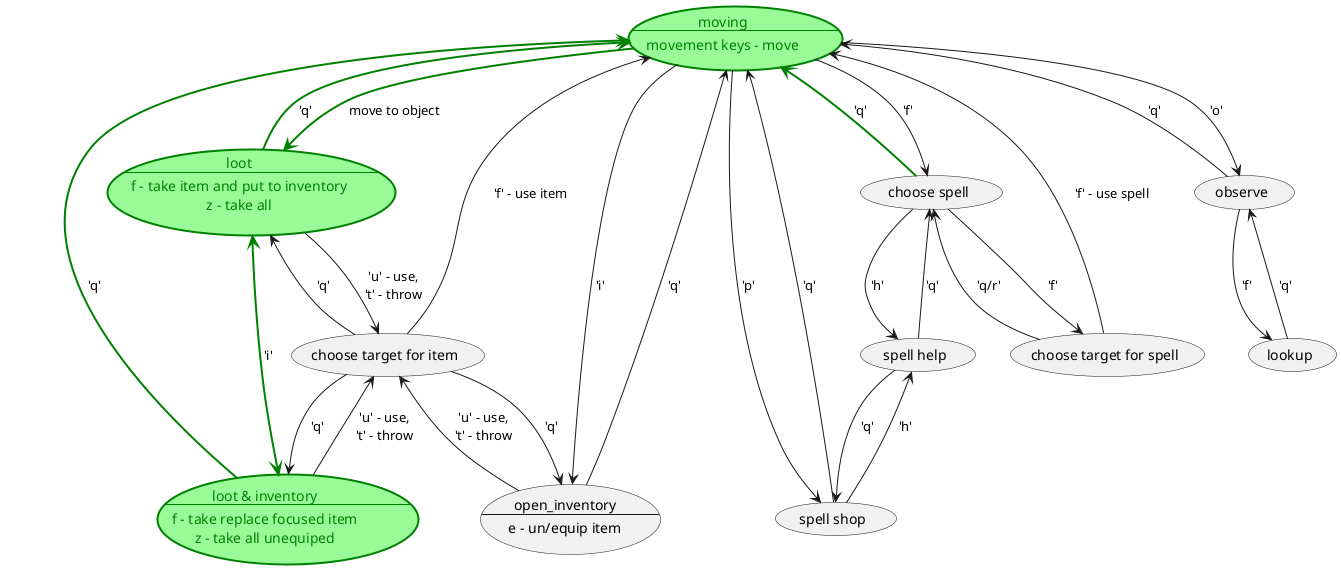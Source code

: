 @startuml

usecase moving #palegreen;line:green;line.bold;text:green as "moving
--
movement keys - move"

usecase loot #palegreen;line:green;line.bold;text:green as "loot
--
f - take item and put to inventory
z - take all"

usecase loot_inventory #palegreen;line:green;line.bold;text:green as "loot & inventory
--
f - take replace focused item
z - take all unequiped"

usecase open_inventory as "open_inventory
--
e - un/equip item"

(moving) --> (choose spell) : 'f'

(moving) --> (loot) #line:green;line.bold : move to object
(loot) --> (moving) #line:green;line.bold : 'q'
(loot) <--> (loot_inventory) #line:green;line.bold : 'i'
(loot) --> (choose target for item) : 'u' - use,\n't' - throw
(choose target for item) --> (loot) : 'q'
(loot_inventory) --> (moving) #line:green;line.bold : 'q'
(loot_inventory) --> (choose target for item) : 'u' - use,\n't' - throw
(choose target for item) --> (loot_inventory) : 'q'

(moving) --> (open_inventory) : 'i'
(open_inventory) --> (moving) : 'q'

(open_inventory) --> (choose target for item) : 'u' - use,\n't' - throw
(choose target for item) --> (open_inventory) : 'q'

(moving) --> (spell shop) : 'p'
(spell shop) --> (moving) : 'q'

(choose spell) --> (spell help) : 'h'
(spell help) --> (choose spell) : 'q'

(spell shop) --> (spell help) : 'h'
(spell help) --> (spell shop) : 'q'

(choose target for item) --> (moving) : 'f' - use item

(choose spell) --> (choose target for spell) : 'f'
(choose target for spell) --> (choose spell) : 'q/r'
(choose target for spell) --> (moving) : 'f' - use spell

(choose spell) --> (moving) #line:green;line.bold : 'q'

(moving) --> (observe) : 'o'
(observe) --> (lookup) : 'f'
(lookup) --> (observe) : 'q'
(observe) --> (moving) : 'q'

@enduml
